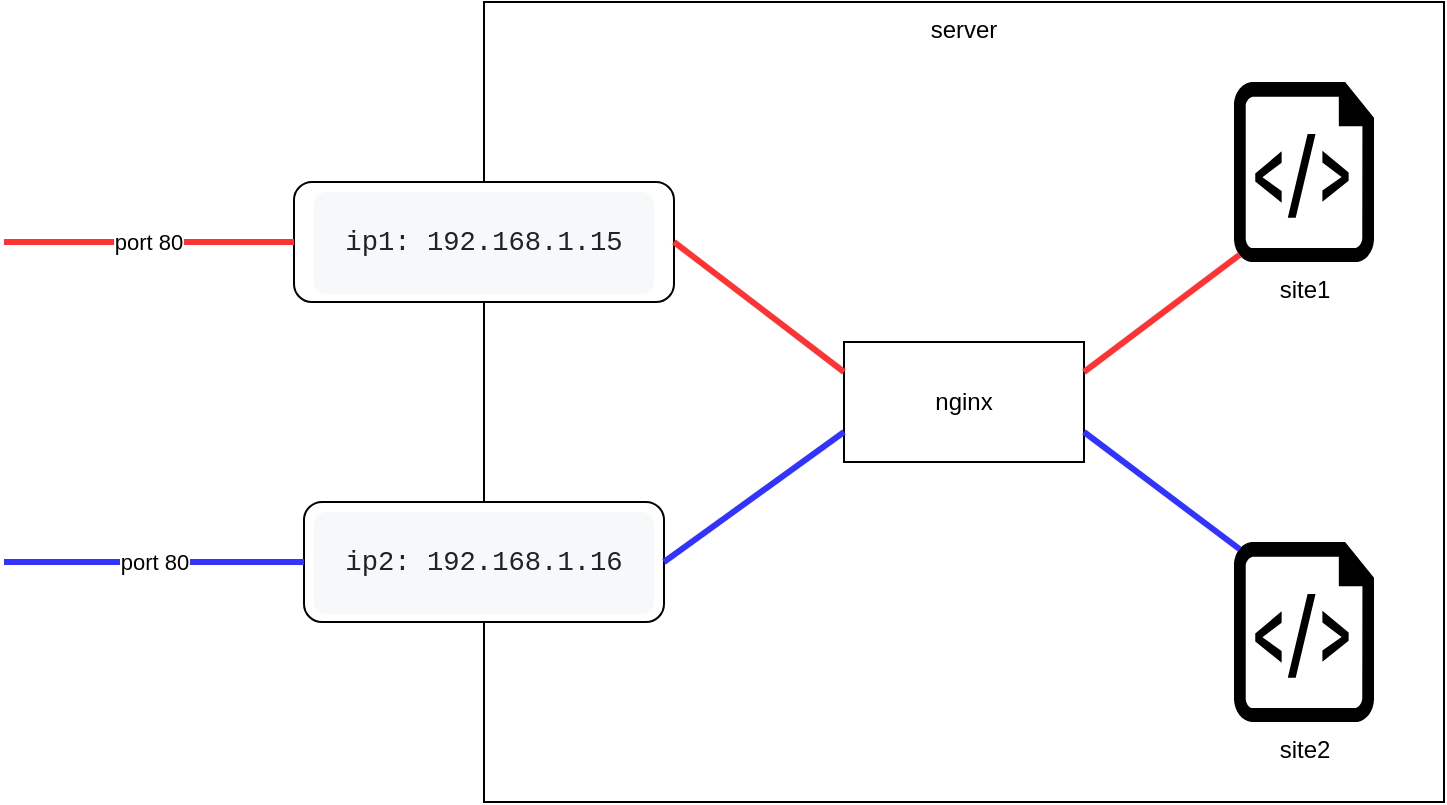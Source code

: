 <mxfile version="28.0.6">
  <diagram name="Page-1" id="S51A4lSwU9abpV6ZqBQd">
    <mxGraphModel dx="1188" dy="633" grid="1" gridSize="10" guides="1" tooltips="1" connect="1" arrows="1" fold="1" page="1" pageScale="1" pageWidth="850" pageHeight="1100" math="0" shadow="0">
      <root>
        <mxCell id="0" />
        <mxCell id="1" parent="0" />
        <mxCell id="9tGOehU8zUhm0i1BPU98-1" value="server" style="rounded=0;whiteSpace=wrap;html=1;align=center;verticalAlign=top;" vertex="1" parent="1">
          <mxGeometry x="320" y="160" width="480" height="400" as="geometry" />
        </mxCell>
        <mxCell id="9tGOehU8zUhm0i1BPU98-2" value="nginx" style="rounded=0;whiteSpace=wrap;html=1;" vertex="1" parent="1">
          <mxGeometry x="500" y="330" width="120" height="60" as="geometry" />
        </mxCell>
        <mxCell id="9tGOehU8zUhm0i1BPU98-4" value="&lt;pre style=&quot;box-sizing: border-box; font-family: &amp;quot;Monaspace Neon&amp;quot;, ui-monospace, SFMono-Regular, &amp;quot;SF Mono&amp;quot;, Menlo, Consolas, &amp;quot;Liberation Mono&amp;quot;, monospace; font-size: 13.6px; margin-top: 0px; margin-bottom: 0px; overflow-wrap: normal; padding: 16px; overflow: auto; line-height: 1.45; color: rgb(31, 35, 40); background-color: rgb(246, 248, 250); border-radius: 6px; text-align: start;&quot; class=&quot;notranslate&quot;&gt;&lt;code style=&quot;box-sizing: border-box; font-family: &amp;quot;Monaspace Neon&amp;quot;, ui-monospace, SFMono-Regular, &amp;quot;SF Mono&amp;quot;, Menlo, Consolas, &amp;quot;Liberation Mono&amp;quot;, monospace; font-size: 13.6px; padding: 0px; margin: 0px; background: rgba(0, 0, 0, 0); border-radius: 6px; word-break: normal; border: 0px; display: inline; overflow: visible; line-height: inherit; overflow-wrap: normal;&quot;&gt;ip1: 192.168.1.15&lt;/code&gt;&lt;/pre&gt;" style="rounded=1;whiteSpace=wrap;html=1;" vertex="1" parent="1">
          <mxGeometry x="225" y="250" width="190" height="60" as="geometry" />
        </mxCell>
        <mxCell id="9tGOehU8zUhm0i1BPU98-5" value="&lt;pre style=&quot;box-sizing: border-box; font-family: &amp;quot;Monaspace Neon&amp;quot;, ui-monospace, SFMono-Regular, &amp;quot;SF Mono&amp;quot;, Menlo, Consolas, &amp;quot;Liberation Mono&amp;quot;, monospace; font-size: 13.6px; margin-top: 0px; margin-bottom: 0px; overflow-wrap: normal; padding: 16px; overflow: auto; line-height: 1.45; color: rgb(31, 35, 40); background-color: rgb(246, 248, 250); border-radius: 6px; text-align: start;&quot; class=&quot;notranslate&quot;&gt;&lt;code style=&quot;box-sizing: border-box; font-family: &amp;quot;Monaspace Neon&amp;quot;, ui-monospace, SFMono-Regular, &amp;quot;SF Mono&amp;quot;, Menlo, Consolas, &amp;quot;Liberation Mono&amp;quot;, monospace; font-size: 13.6px; padding: 0px; margin: 0px; background: rgba(0, 0, 0, 0); border-radius: 6px; word-break: normal; border: 0px; display: inline; overflow: visible; line-height: inherit; overflow-wrap: normal;&quot;&gt;ip2: 192.168.1.16&lt;/code&gt;&lt;/pre&gt;" style="rounded=1;whiteSpace=wrap;html=1;strokeWidth=1;" vertex="1" parent="1">
          <mxGeometry x="230" y="410" width="180" height="60" as="geometry" />
        </mxCell>
        <mxCell id="9tGOehU8zUhm0i1BPU98-7" value="site1" style="verticalLabelPosition=bottom;html=1;verticalAlign=top;align=center;strokeColor=none;fillColor=#000000;shape=mxgraph.azure.script_file;pointerEvents=1;" vertex="1" parent="1">
          <mxGeometry x="695" y="200" width="70" height="90" as="geometry" />
        </mxCell>
        <mxCell id="9tGOehU8zUhm0i1BPU98-8" value="site2" style="verticalLabelPosition=bottom;html=1;verticalAlign=top;align=center;strokeColor=none;fillColor=#000000;shape=mxgraph.azure.script_file;pointerEvents=1;" vertex="1" parent="1">
          <mxGeometry x="695" y="430" width="70" height="90" as="geometry" />
        </mxCell>
        <mxCell id="9tGOehU8zUhm0i1BPU98-10" value="" style="endArrow=none;html=1;rounded=0;entryX=0;entryY=0.75;entryDx=0;entryDy=0;exitX=1;exitY=0.5;exitDx=0;exitDy=0;strokeColor=#3333FF;strokeWidth=3;" edge="1" parent="1" source="9tGOehU8zUhm0i1BPU98-5" target="9tGOehU8zUhm0i1BPU98-2">
          <mxGeometry width="50" height="50" relative="1" as="geometry">
            <mxPoint x="500" y="370" as="sourcePoint" />
            <mxPoint x="550" y="320" as="targetPoint" />
          </mxGeometry>
        </mxCell>
        <mxCell id="9tGOehU8zUhm0i1BPU98-12" value="" style="endArrow=none;html=1;rounded=0;entryX=0;entryY=0.5;entryDx=0;entryDy=0;strokeWidth=3;strokeColor=#3333FF;" edge="1" parent="1" target="9tGOehU8zUhm0i1BPU98-5">
          <mxGeometry width="50" height="50" relative="1" as="geometry">
            <mxPoint x="80" y="440" as="sourcePoint" />
            <mxPoint x="140" y="380" as="targetPoint" />
          </mxGeometry>
        </mxCell>
        <mxCell id="9tGOehU8zUhm0i1BPU98-13" value="port 80" style="edgeLabel;html=1;align=center;verticalAlign=middle;resizable=0;points=[];" vertex="1" connectable="0" parent="9tGOehU8zUhm0i1BPU98-12">
          <mxGeometry x="-0.01" relative="1" as="geometry">
            <mxPoint as="offset" />
          </mxGeometry>
        </mxCell>
        <mxCell id="9tGOehU8zUhm0i1BPU98-14" value="" style="endArrow=none;html=1;rounded=0;entryX=0;entryY=0.5;entryDx=0;entryDy=0;strokeColor=#FF3333;strokeWidth=3;" edge="1" parent="1" target="9tGOehU8zUhm0i1BPU98-4">
          <mxGeometry width="50" height="50" relative="1" as="geometry">
            <mxPoint x="80" y="280" as="sourcePoint" />
            <mxPoint x="400" y="390" as="targetPoint" />
          </mxGeometry>
        </mxCell>
        <mxCell id="9tGOehU8zUhm0i1BPU98-15" value="port 80" style="edgeLabel;html=1;align=center;verticalAlign=middle;resizable=0;points=[];" vertex="1" connectable="0" parent="9tGOehU8zUhm0i1BPU98-14">
          <mxGeometry x="-0.01" relative="1" as="geometry">
            <mxPoint as="offset" />
          </mxGeometry>
        </mxCell>
        <mxCell id="9tGOehU8zUhm0i1BPU98-17" value="" style="endArrow=none;html=1;rounded=0;entryX=0.04;entryY=0.04;entryDx=0;entryDy=0;exitX=1;exitY=0.75;exitDx=0;exitDy=0;strokeColor=#3333FF;strokeWidth=3;entryPerimeter=0;" edge="1" parent="1" source="9tGOehU8zUhm0i1BPU98-2" target="9tGOehU8zUhm0i1BPU98-8">
          <mxGeometry width="50" height="50" relative="1" as="geometry">
            <mxPoint x="510" y="455" as="sourcePoint" />
            <mxPoint x="640" y="390" as="targetPoint" />
          </mxGeometry>
        </mxCell>
        <mxCell id="9tGOehU8zUhm0i1BPU98-18" value="" style="endArrow=none;html=1;rounded=0;entryX=0;entryY=0.25;entryDx=0;entryDy=0;exitX=1;exitY=0.5;exitDx=0;exitDy=0;strokeColor=#FF3333;strokeWidth=3;" edge="1" parent="1" source="9tGOehU8zUhm0i1BPU98-4" target="9tGOehU8zUhm0i1BPU98-2">
          <mxGeometry width="50" height="50" relative="1" as="geometry">
            <mxPoint x="440" y="475" as="sourcePoint" />
            <mxPoint x="570" y="410" as="targetPoint" />
          </mxGeometry>
        </mxCell>
        <mxCell id="9tGOehU8zUhm0i1BPU98-19" value="" style="endArrow=none;html=1;rounded=0;entryX=0.04;entryY=0.96;entryDx=0;entryDy=0;exitX=1;exitY=0.25;exitDx=0;exitDy=0;strokeColor=#FF3333;strokeWidth=3;entryPerimeter=0;" edge="1" parent="1" source="9tGOehU8zUhm0i1BPU98-2" target="9tGOehU8zUhm0i1BPU98-7">
          <mxGeometry width="50" height="50" relative="1" as="geometry">
            <mxPoint x="530" y="320" as="sourcePoint" />
            <mxPoint x="655" y="385" as="targetPoint" />
          </mxGeometry>
        </mxCell>
      </root>
    </mxGraphModel>
  </diagram>
</mxfile>
